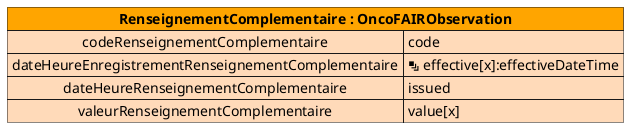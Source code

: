 @startuml



map "**RenseignementComplementaire : OncoFAIRObservation**" as RenseignementComplementaire #back:PeachPuff;header:Orange {
    codeRenseignementComplementaire => code
    dateHeureEnregistrementRenseignementComplementaire => <&layers> effective[x]:effectiveDateTime
    dateHeureRenseignementComplementaire => issued
    valeurRenseignementComplementaire => value[x]
}


@enduml